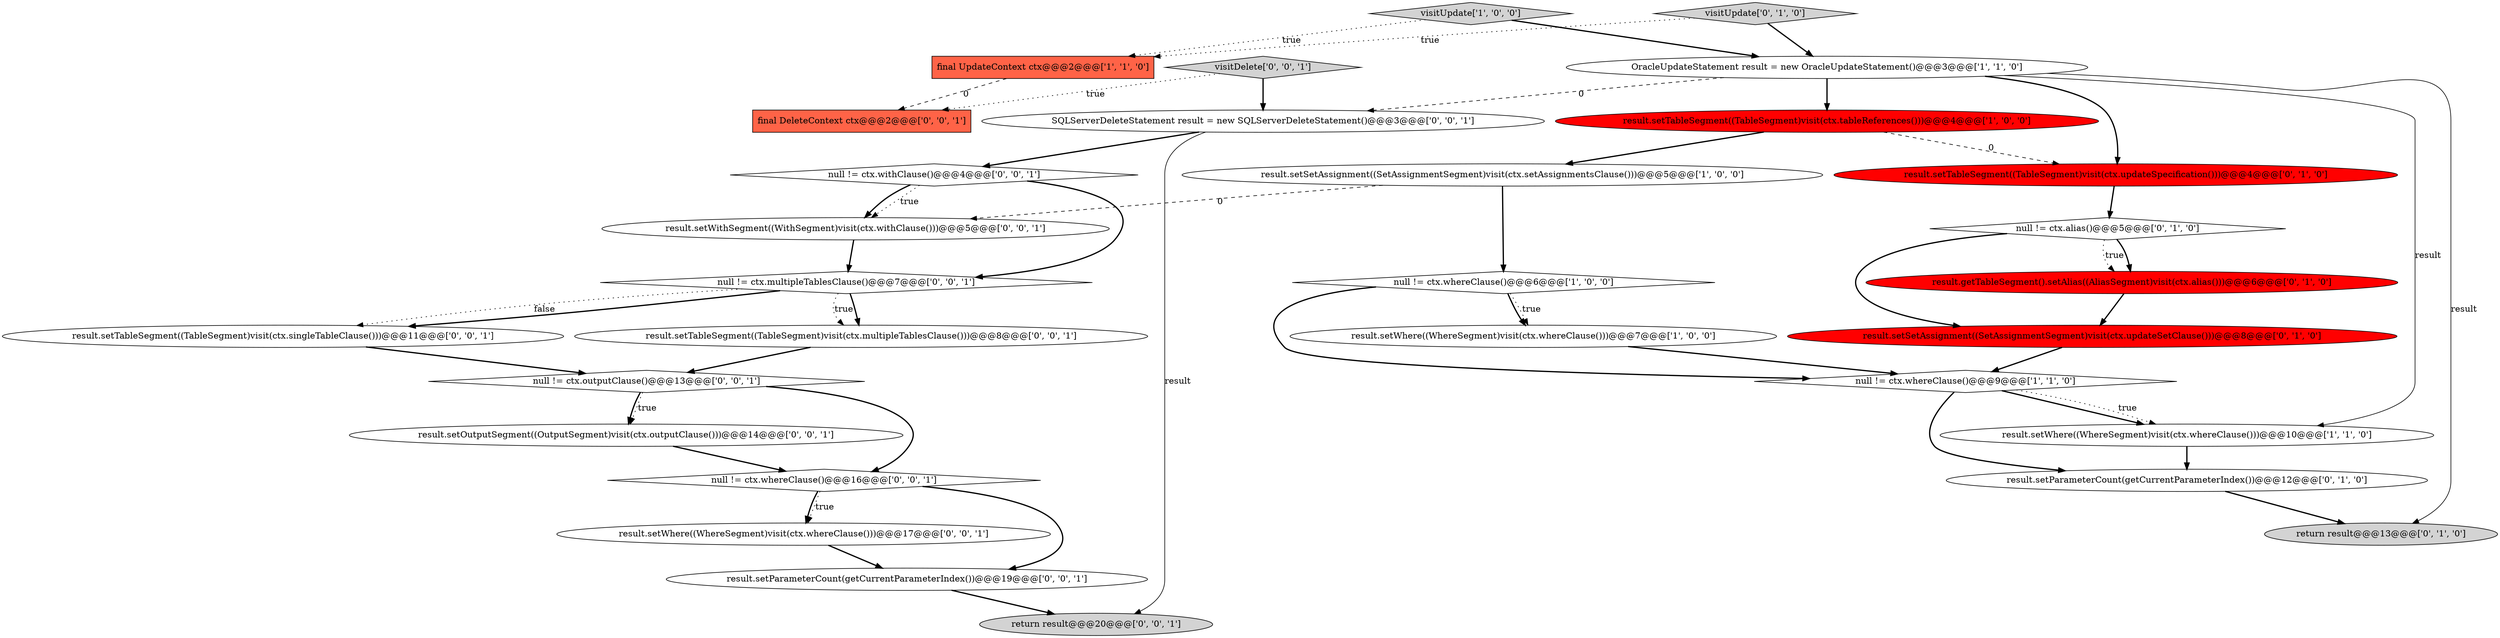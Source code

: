 digraph {
24 [style = filled, label = "result.setOutputSegment((OutputSegment)visit(ctx.outputClause()))@@@14@@@['0', '0', '1']", fillcolor = white, shape = ellipse image = "AAA0AAABBB3BBB"];
6 [style = filled, label = "null != ctx.whereClause()@@@6@@@['1', '0', '0']", fillcolor = white, shape = diamond image = "AAA0AAABBB1BBB"];
8 [style = filled, label = "visitUpdate['1', '0', '0']", fillcolor = lightgray, shape = diamond image = "AAA0AAABBB1BBB"];
4 [style = filled, label = "result.setWhere((WhereSegment)visit(ctx.whereClause()))@@@10@@@['1', '1', '0']", fillcolor = white, shape = ellipse image = "AAA0AAABBB1BBB"];
16 [style = filled, label = "result.setParameterCount(getCurrentParameterIndex())@@@19@@@['0', '0', '1']", fillcolor = white, shape = ellipse image = "AAA0AAABBB3BBB"];
19 [style = filled, label = "null != ctx.multipleTablesClause()@@@7@@@['0', '0', '1']", fillcolor = white, shape = diamond image = "AAA0AAABBB3BBB"];
0 [style = filled, label = "final UpdateContext ctx@@@2@@@['1', '1', '0']", fillcolor = tomato, shape = box image = "AAA0AAABBB1BBB"];
25 [style = filled, label = "return result@@@20@@@['0', '0', '1']", fillcolor = lightgray, shape = ellipse image = "AAA0AAABBB3BBB"];
12 [style = filled, label = "result.setParameterCount(getCurrentParameterIndex())@@@12@@@['0', '1', '0']", fillcolor = white, shape = ellipse image = "AAA0AAABBB2BBB"];
3 [style = filled, label = "result.setSetAssignment((SetAssignmentSegment)visit(ctx.setAssignmentsClause()))@@@5@@@['1', '0', '0']", fillcolor = white, shape = ellipse image = "AAA0AAABBB1BBB"];
20 [style = filled, label = "result.setWithSegment((WithSegment)visit(ctx.withClause()))@@@5@@@['0', '0', '1']", fillcolor = white, shape = ellipse image = "AAA0AAABBB3BBB"];
21 [style = filled, label = "null != ctx.withClause()@@@4@@@['0', '0', '1']", fillcolor = white, shape = diamond image = "AAA0AAABBB3BBB"];
26 [style = filled, label = "result.setTableSegment((TableSegment)visit(ctx.singleTableClause()))@@@11@@@['0', '0', '1']", fillcolor = white, shape = ellipse image = "AAA0AAABBB3BBB"];
13 [style = filled, label = "return result@@@13@@@['0', '1', '0']", fillcolor = lightgray, shape = ellipse image = "AAA0AAABBB2BBB"];
27 [style = filled, label = "null != ctx.outputClause()@@@13@@@['0', '0', '1']", fillcolor = white, shape = diamond image = "AAA0AAABBB3BBB"];
22 [style = filled, label = "visitDelete['0', '0', '1']", fillcolor = lightgray, shape = diamond image = "AAA0AAABBB3BBB"];
15 [style = filled, label = "result.getTableSegment().setAlias((AliasSegment)visit(ctx.alias()))@@@6@@@['0', '1', '0']", fillcolor = red, shape = ellipse image = "AAA1AAABBB2BBB"];
7 [style = filled, label = "result.setWhere((WhereSegment)visit(ctx.whereClause()))@@@7@@@['1', '0', '0']", fillcolor = white, shape = ellipse image = "AAA0AAABBB1BBB"];
28 [style = filled, label = "null != ctx.whereClause()@@@16@@@['0', '0', '1']", fillcolor = white, shape = diamond image = "AAA0AAABBB3BBB"];
23 [style = filled, label = "result.setTableSegment((TableSegment)visit(ctx.multipleTablesClause()))@@@8@@@['0', '0', '1']", fillcolor = white, shape = ellipse image = "AAA0AAABBB3BBB"];
10 [style = filled, label = "result.setTableSegment((TableSegment)visit(ctx.updateSpecification()))@@@4@@@['0', '1', '0']", fillcolor = red, shape = ellipse image = "AAA1AAABBB2BBB"];
18 [style = filled, label = "final DeleteContext ctx@@@2@@@['0', '0', '1']", fillcolor = tomato, shape = box image = "AAA0AAABBB3BBB"];
17 [style = filled, label = "result.setWhere((WhereSegment)visit(ctx.whereClause()))@@@17@@@['0', '0', '1']", fillcolor = white, shape = ellipse image = "AAA0AAABBB3BBB"];
1 [style = filled, label = "OracleUpdateStatement result = new OracleUpdateStatement()@@@3@@@['1', '1', '0']", fillcolor = white, shape = ellipse image = "AAA0AAABBB1BBB"];
9 [style = filled, label = "result.setSetAssignment((SetAssignmentSegment)visit(ctx.updateSetClause()))@@@8@@@['0', '1', '0']", fillcolor = red, shape = ellipse image = "AAA1AAABBB2BBB"];
2 [style = filled, label = "null != ctx.whereClause()@@@9@@@['1', '1', '0']", fillcolor = white, shape = diamond image = "AAA0AAABBB1BBB"];
11 [style = filled, label = "visitUpdate['0', '1', '0']", fillcolor = lightgray, shape = diamond image = "AAA0AAABBB2BBB"];
14 [style = filled, label = "null != ctx.alias()@@@5@@@['0', '1', '0']", fillcolor = white, shape = diamond image = "AAA0AAABBB2BBB"];
29 [style = filled, label = "SQLServerDeleteStatement result = new SQLServerDeleteStatement()@@@3@@@['0', '0', '1']", fillcolor = white, shape = ellipse image = "AAA0AAABBB3BBB"];
5 [style = filled, label = "result.setTableSegment((TableSegment)visit(ctx.tableReferences()))@@@4@@@['1', '0', '0']", fillcolor = red, shape = ellipse image = "AAA1AAABBB1BBB"];
1->5 [style = bold, label=""];
5->3 [style = bold, label=""];
24->28 [style = bold, label=""];
21->20 [style = dotted, label="true"];
22->18 [style = dotted, label="true"];
19->26 [style = dotted, label="false"];
21->19 [style = bold, label=""];
23->27 [style = bold, label=""];
29->25 [style = solid, label="result"];
10->14 [style = bold, label=""];
9->2 [style = bold, label=""];
11->1 [style = bold, label=""];
27->28 [style = bold, label=""];
1->29 [style = dashed, label="0"];
22->29 [style = bold, label=""];
19->23 [style = dotted, label="true"];
3->6 [style = bold, label=""];
16->25 [style = bold, label=""];
27->24 [style = dotted, label="true"];
28->17 [style = dotted, label="true"];
1->4 [style = solid, label="result"];
2->4 [style = bold, label=""];
28->16 [style = bold, label=""];
29->21 [style = bold, label=""];
2->12 [style = bold, label=""];
6->2 [style = bold, label=""];
8->1 [style = bold, label=""];
12->13 [style = bold, label=""];
26->27 [style = bold, label=""];
14->15 [style = dotted, label="true"];
21->20 [style = bold, label=""];
5->10 [style = dashed, label="0"];
1->13 [style = solid, label="result"];
15->9 [style = bold, label=""];
7->2 [style = bold, label=""];
19->26 [style = bold, label=""];
19->23 [style = bold, label=""];
11->0 [style = dotted, label="true"];
3->20 [style = dashed, label="0"];
2->4 [style = dotted, label="true"];
6->7 [style = dotted, label="true"];
4->12 [style = bold, label=""];
28->17 [style = bold, label=""];
0->18 [style = dashed, label="0"];
14->9 [style = bold, label=""];
14->15 [style = bold, label=""];
27->24 [style = bold, label=""];
8->0 [style = dotted, label="true"];
6->7 [style = bold, label=""];
20->19 [style = bold, label=""];
1->10 [style = bold, label=""];
17->16 [style = bold, label=""];
}
